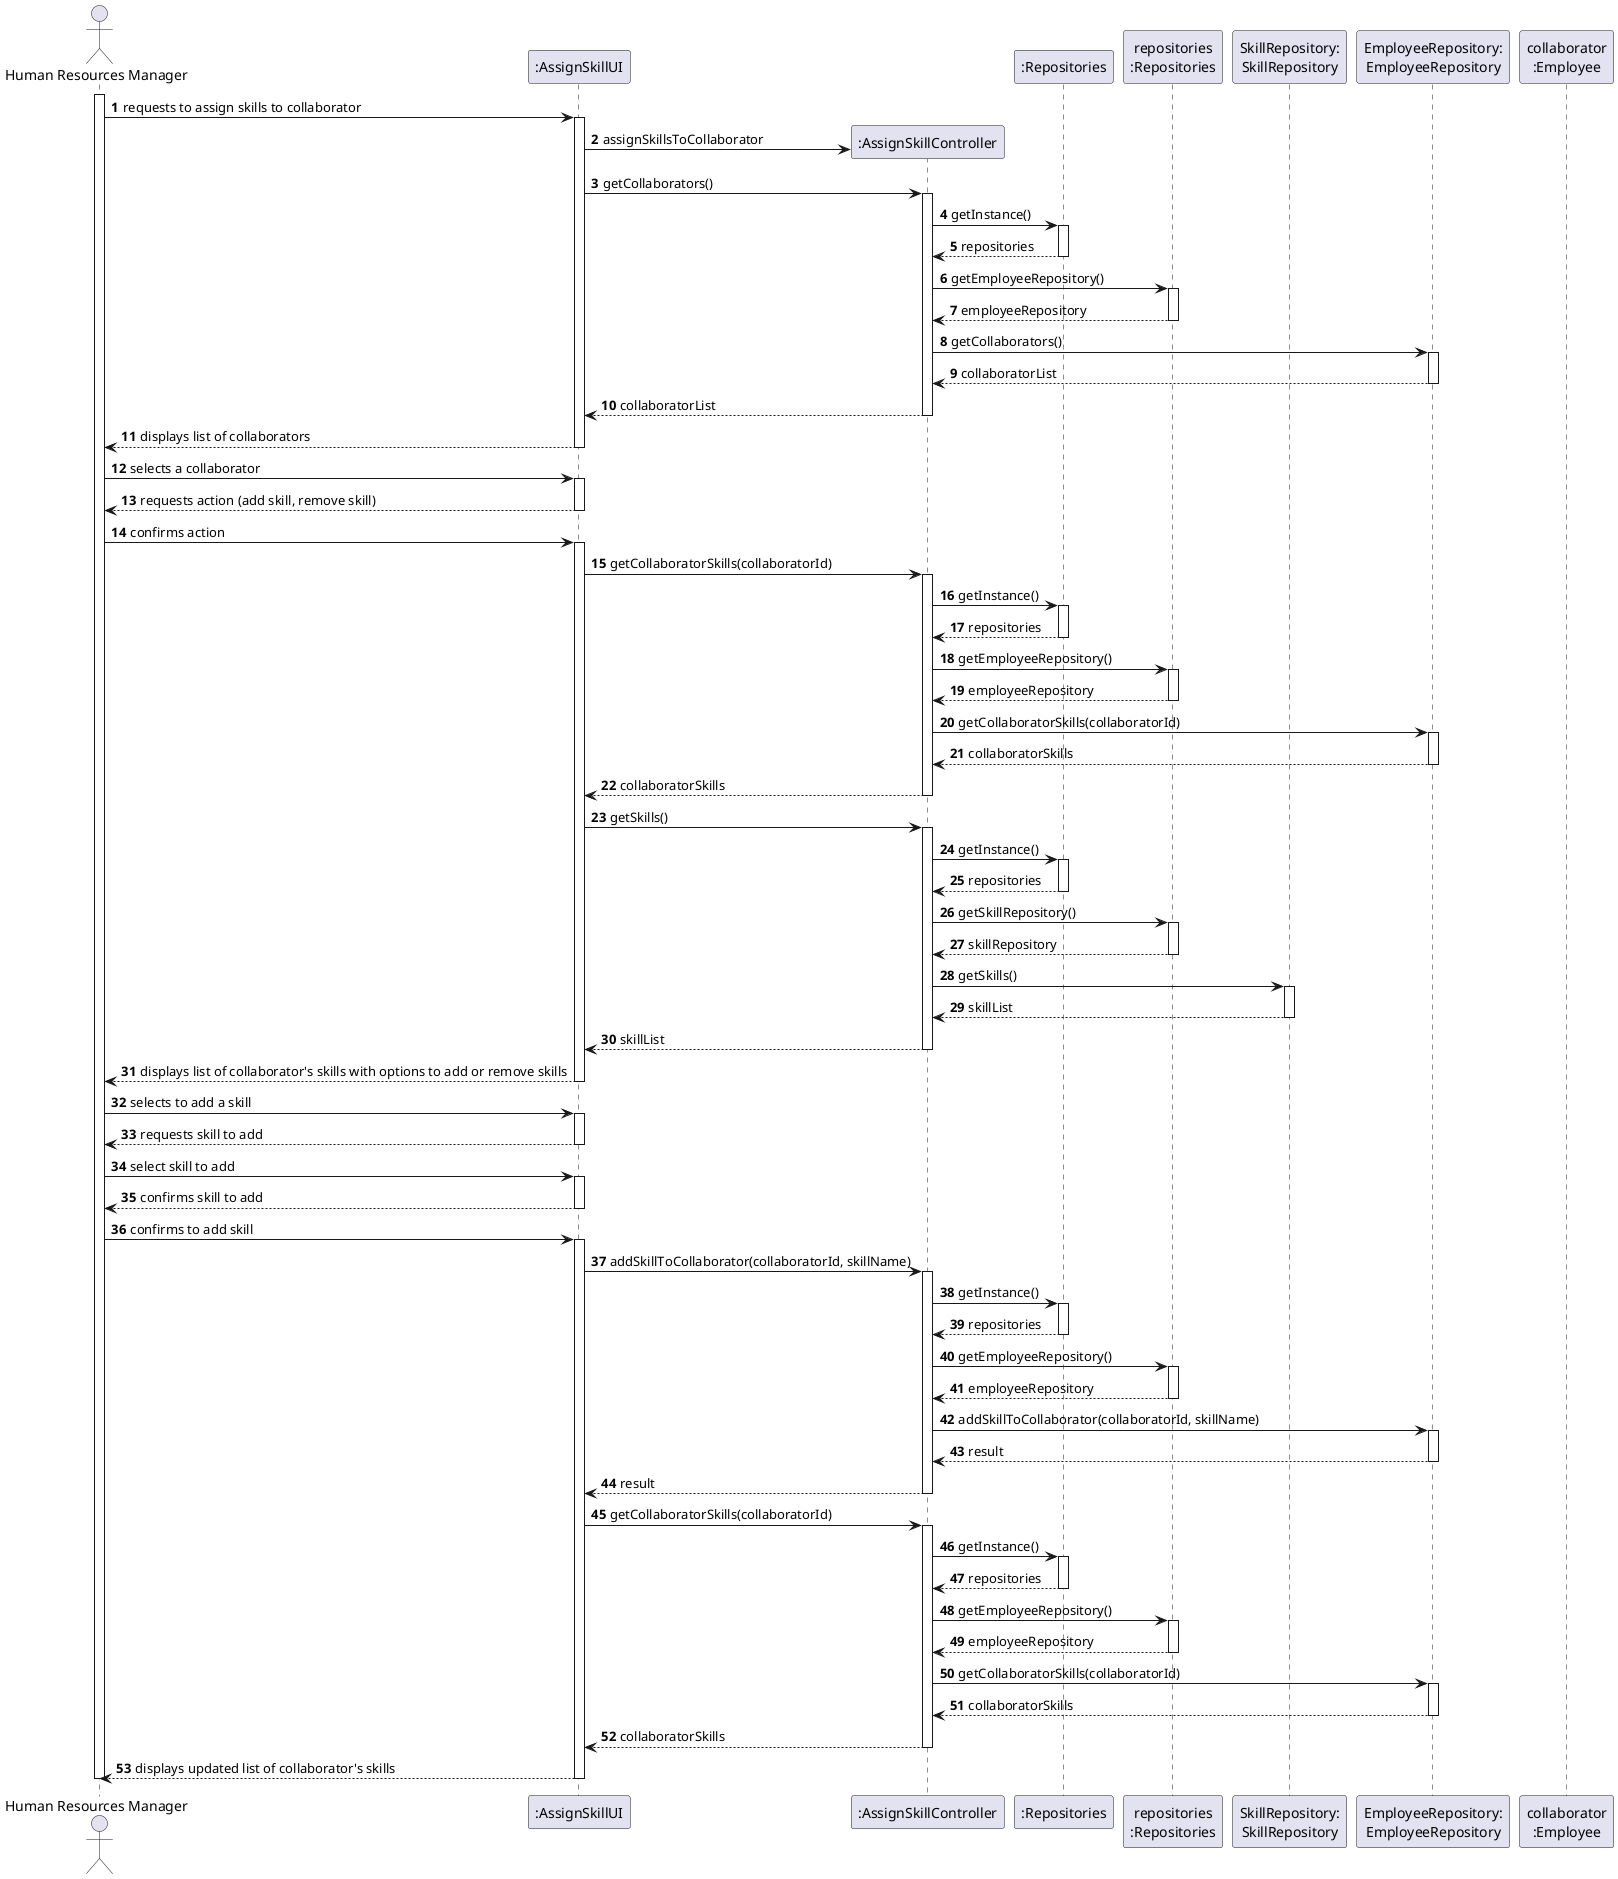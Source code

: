 @startuml

'skinparam monochrome true
skinparam packageStyle rectangle
skinparam shadowing false

autonumber

'hide footbox
actor "Human Resources Manager" as ADM
participant ":AssignSkillUI" as UI
participant ":AssignSkillController" as CTRL
participant ":Repositories" as RepositorySingleton
participant "repositories\n:Repositories" as PLAT
participant "SkillRepository:\nSkillRepository" as SkillRepository
participant "EmployeeRepository:\nEmployeeRepository" as EmployeeRepository
participant "collaborator\n:Employee" as COLLABORATOR

activate ADM

    ADM -> UI : requests to assign skills to collaborator

    activate UI

        UI -> CTRL** : assignSkillsToCollaborator

        UI -> CTRL : getCollaborators()
        activate CTRL

            CTRL -> RepositorySingleton : getInstance()
            activate RepositorySingleton

                RepositorySingleton --> CTRL: repositories
            deactivate RepositorySingleton

            CTRL -> PLAT : getEmployeeRepository()
            activate PLAT

                PLAT --> CTRL : employeeRepository
            deactivate PLAT

            CTRL -> EmployeeRepository : getCollaborators()
            activate EmployeeRepository

                EmployeeRepository --> CTRL : collaboratorList
            deactivate EmployeeRepository

            CTRL --> UI : collaboratorList
        deactivate CTRL

        UI --> ADM : displays list of collaborators
    deactivate UI

    ADM -> UI : selects a collaborator
    activate UI

        UI --> ADM : requests action (add skill, remove skill)
    deactivate UI

    ADM -> UI : confirms action
    activate UI

        UI -> CTRL : getCollaboratorSkills(collaboratorId)
        activate CTRL

            CTRL -> RepositorySingleton : getInstance()
            activate RepositorySingleton

                RepositorySingleton --> CTRL: repositories
            deactivate RepositorySingleton

            CTRL -> PLAT : getEmployeeRepository()
            activate PLAT

                PLAT --> CTRL : employeeRepository
            deactivate PLAT

            CTRL -> EmployeeRepository : getCollaboratorSkills(collaboratorId)
            activate EmployeeRepository

                EmployeeRepository --> CTRL : collaboratorSkills
            deactivate EmployeeRepository

            CTRL --> UI : collaboratorSkills
        deactivate CTRL

        UI -> CTRL : getSkills()
        activate CTRL

            CTRL -> RepositorySingleton : getInstance()
            activate RepositorySingleton

                RepositorySingleton --> CTRL: repositories
            deactivate RepositorySingleton

            CTRL -> PLAT : getSkillRepository()
            activate PLAT

                PLAT --> CTRL : skillRepository
            deactivate PLAT

            CTRL -> SkillRepository : getSkills()
            activate SkillRepository

                SkillRepository --> CTRL : skillList
            deactivate SkillRepository

            CTRL --> UI : skillList
        deactivate CTRL

        UI --> ADM : displays list of collaborator's skills with options to add or remove skills
    deactivate UI

    ADM -> UI : selects to add a skill
    activate UI

        UI --> ADM : requests skill to add
    deactivate UI

    ADM -> UI : select skill to add
    activate UI

        UI --> ADM : confirms skill to add
    deactivate UI

    ADM -> UI : confirms to add skill
    activate UI

        UI -> CTRL : addSkillToCollaborator(collaboratorId, skillName)
        activate CTRL

            CTRL -> RepositorySingleton : getInstance()
            activate RepositorySingleton

                RepositorySingleton --> CTRL: repositories
            deactivate RepositorySingleton

            CTRL -> PLAT : getEmployeeRepository()
            activate PLAT

                PLAT --> CTRL : employeeRepository
            deactivate PLAT

            CTRL -> EmployeeRepository : addSkillToCollaborator(collaboratorId, skillName)
            activate EmployeeRepository

                EmployeeRepository --> CTRL : result
            deactivate EmployeeRepository

            CTRL --> UI : result
        deactivate CTRL

        UI -> CTRL : getCollaboratorSkills(collaboratorId)
        activate CTRL

            CTRL -> RepositorySingleton : getInstance()
            activate RepositorySingleton

                RepositorySingleton --> CTRL: repositories
            deactivate RepositorySingleton

            CTRL -> PLAT : getEmployeeRepository()
            activate PLAT

                PLAT --> CTRL : employeeRepository
            deactivate PLAT

            CTRL -> EmployeeRepository : getCollaboratorSkills(collaboratorId)
            activate EmployeeRepository

                EmployeeRepository --> CTRL : collaboratorSkills
            deactivate EmployeeRepository

            CTRL --> UI : collaboratorSkills
        deactivate CTRL

        UI --> ADM : displays updated list of collaborator's skills
    deactivate UI

deactivate ADM

@enduml
